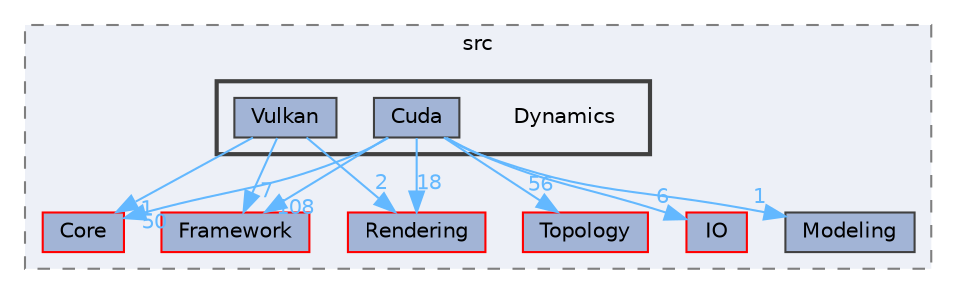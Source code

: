 digraph "E:/Peridyno/peridyno/src/Dynamics"
{
 // LATEX_PDF_SIZE
  bgcolor="transparent";
  edge [fontname=Helvetica,fontsize=10,labelfontname=Helvetica,labelfontsize=10];
  node [fontname=Helvetica,fontsize=10,shape=box,height=0.2,width=0.4];
  compound=true
  subgraph clusterdir_9ff22b279fca3cb014c234517e61ce6a {
    graph [ bgcolor="#edf0f7", pencolor="grey50", label="src", fontname=Helvetica,fontsize=10 style="filled,dashed", URL="dir_9ff22b279fca3cb014c234517e61ce6a.html",tooltip=""]
  dir_0a5d901ffa28d51286754f85d80379d0 [label="Rendering", fillcolor="#a2b4d6", color="red", style="filled", URL="dir_0a5d901ffa28d51286754f85d80379d0.html",tooltip=""];
  dir_3e9476288c0c22cbcea08ca5b8b8c190 [label="Core", fillcolor="#a2b4d6", color="red", style="filled", URL="dir_3e9476288c0c22cbcea08ca5b8b8c190.html",tooltip=""];
  dir_c2c045169feb12a9231cac4869e44751 [label="Framework", fillcolor="#a2b4d6", color="red", style="filled", URL="dir_c2c045169feb12a9231cac4869e44751.html",tooltip=""];
  dir_d79986e58178c8ff2b3bf391fc431f24 [label="Topology", fillcolor="#a2b4d6", color="red", style="filled", URL="dir_d79986e58178c8ff2b3bf391fc431f24.html",tooltip=""];
  dir_cd3c1637d5000b6cab1d48c02b7c8cab [label="IO", fillcolor="#a2b4d6", color="red", style="filled", URL="dir_cd3c1637d5000b6cab1d48c02b7c8cab.html",tooltip=""];
  dir_fc0f6501aa20ea1b5a86082ca8079383 [label="Modeling", fillcolor="#a2b4d6", color="grey25", style="filled", URL="dir_fc0f6501aa20ea1b5a86082ca8079383.html",tooltip=""];
  subgraph clusterdir_b1e46f0478f46f3a97fbed2b9c7339a6 {
    graph [ bgcolor="#edf0f7", pencolor="grey25", label="", fontname=Helvetica,fontsize=10 style="filled,bold", URL="dir_b1e46f0478f46f3a97fbed2b9c7339a6.html",tooltip=""]
    dir_b1e46f0478f46f3a97fbed2b9c7339a6 [shape=plaintext, label="Dynamics"];
  dir_fcf8d9b41703035e4148e841d5c3507a [label="Cuda", fillcolor="#a2b4d6", color="grey25", style="filled", URL="dir_fcf8d9b41703035e4148e841d5c3507a.html",tooltip=""];
  dir_b1dd8262fb528f038dc3255082207646 [label="Vulkan", fillcolor="#a2b4d6", color="grey25", style="filled", URL="dir_b1dd8262fb528f038dc3255082207646.html",tooltip=""];
  }
  }
  dir_fcf8d9b41703035e4148e841d5c3507a->dir_c2c045169feb12a9231cac4869e44751 [headlabel="108", labeldistance=1.5 headhref="dir_000015_000022.html" href="dir_000015_000022.html" color="steelblue1" fontcolor="steelblue1"];
  dir_fcf8d9b41703035e4148e841d5c3507a->dir_d79986e58178c8ff2b3bf391fc431f24 [headlabel="56", labeldistance=1.5 headhref="dir_000015_000074.html" href="dir_000015_000074.html" color="steelblue1" fontcolor="steelblue1"];
  dir_fcf8d9b41703035e4148e841d5c3507a->dir_3e9476288c0c22cbcea08ca5b8b8c190 [headlabel="50", labeldistance=1.5 headhref="dir_000015_000012.html" href="dir_000015_000012.html" color="steelblue1" fontcolor="steelblue1"];
  dir_fcf8d9b41703035e4148e841d5c3507a->dir_0a5d901ffa28d51286754f85d80379d0 [headlabel="18", labeldistance=1.5 headhref="dir_000015_000065.html" href="dir_000015_000065.html" color="steelblue1" fontcolor="steelblue1"];
  dir_fcf8d9b41703035e4148e841d5c3507a->dir_cd3c1637d5000b6cab1d48c02b7c8cab [headlabel="6", labeldistance=1.5 headhref="dir_000015_000032.html" href="dir_000015_000032.html" color="steelblue1" fontcolor="steelblue1"];
  dir_fcf8d9b41703035e4148e841d5c3507a->dir_fc0f6501aa20ea1b5a86082ca8079383 [headlabel="1", labeldistance=1.5 headhref="dir_000015_000037.html" href="dir_000015_000037.html" color="steelblue1" fontcolor="steelblue1"];
  dir_b1dd8262fb528f038dc3255082207646->dir_0a5d901ffa28d51286754f85d80379d0 [headlabel="2", labeldistance=1.5 headhref="dir_000083_000065.html" href="dir_000083_000065.html" color="steelblue1" fontcolor="steelblue1"];
  dir_b1dd8262fb528f038dc3255082207646->dir_3e9476288c0c22cbcea08ca5b8b8c190 [headlabel="1", labeldistance=1.5 headhref="dir_000083_000012.html" href="dir_000083_000012.html" color="steelblue1" fontcolor="steelblue1"];
  dir_b1dd8262fb528f038dc3255082207646->dir_c2c045169feb12a9231cac4869e44751 [headlabel="7", labeldistance=1.5 headhref="dir_000083_000022.html" href="dir_000083_000022.html" color="steelblue1" fontcolor="steelblue1"];
}
